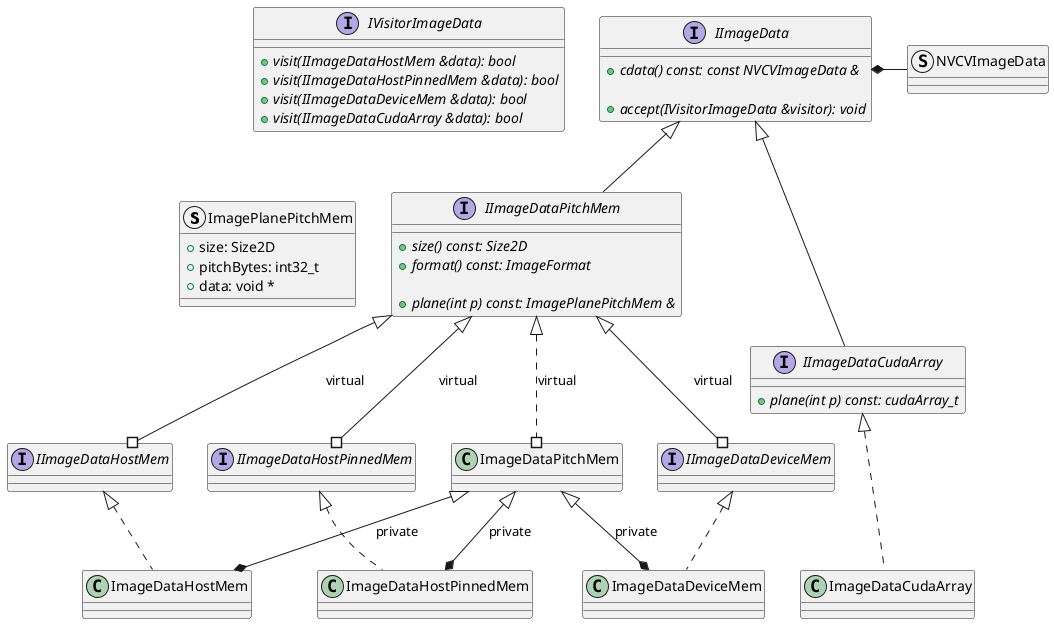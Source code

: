 ' Copyright (c) 2022 NVIDIA CORPORATION & AFFILIATES. All rights reserved.
'
' SPDX-FileCopyrightText: NVIDIA CORPORATION & AFFILIATES
' SPDX-License-Identifier: LicenseRef-NvidiaProprietary
'
' NVIDIA CORPORATION, its affiliates and licensors retain all intellectual
' property and proprietary rights in and to this material, related
' documentation and any modifications thereto. Any use, reproduction,
' disclosure or distribution of this material and related documentation
' without an express license agreement from NVIDIA CORPORATION or
' its affiliates is strictly prohibited.

@startuml

struct ImagePlanePitchMem
{
    + size: Size2D
    + pitchBytes: int32_t
    + data: void *
}

struct NVCVImageData

interface IVisitorImageData
{
    + {abstract} visit(IImageDataHostMem &data): bool
    + {abstract} visit(IImageDataHostPinnedMem &data): bool
    + {abstract} visit(IImageDataDeviceMem &data): bool
    + {abstract} visit(IImageDataCudaArray &data): bool
}

interface IImageData
{
    + {abstract} cdata() const: const NVCVImageData &

    + {abstract} accept(IVisitorImageData &visitor): void
}

IImageData *-right- NVCVImageData
IImageData -[hidden]left- IVisitorImageData

interface IImageDataCudaArray extends IImageData
{
    + {abstract} plane(int p) const: cudaArray_t
}

interface IImageDataPitchMem extends IImageData
{
    + {abstract} size() const: Size2D
    + {abstract} format() const: ImageFormat

    + {abstract} plane(int p) const: ImagePlanePitchMem &
}

IImageDataPitchMem -[hidden]left- ImagePlanePitchMem

interface IImageDataHostMem
{
}
IImageDataPitchMem <|--# IImageDataHostMem: virtual

interface IImageDataHostPinnedMem
{
}
IImageDataPitchMem <|--# IImageDataHostPinnedMem: virtual

interface IImageDataDeviceMem
{
}
IImageDataPitchMem <|--# IImageDataDeviceMem: virtual

class ImageDataCudaArray implements IImageDataCudaArray
{
}

class ImageDataPitchMem
{
}
IImageDataPitchMem <|..# ImageDataPitchMem: virtual

class ImageDataHostMem implements IImageDataHostMem
{
}
ImageDataPitchMem <|--* ImageDataHostMem: private

class ImageDataHostPinnedMem implements IImageDataHostPinnedMem
{
}
ImageDataPitchMem <|--* ImageDataHostPinnedMem: private

class ImageDataDeviceMem implements IImageDataDeviceMem
{
}
ImageDataPitchMem <|--* ImageDataDeviceMem: private

ImageDataCudaArray -[hidden]left- ImageDataDeviceMem

@enduml
